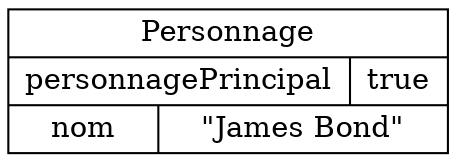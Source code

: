 digraph "Personnage" {
graph ["rankdir"="LR","compound"="true","ranksep"="1.0","nodesep"="1.0"]
"/" ["label"="<_C>Personnage|{personnagePrincipal|true}|{nom|\"James Bond\"}","style"="filled","fillcolor"="white","shape"="record"]
}